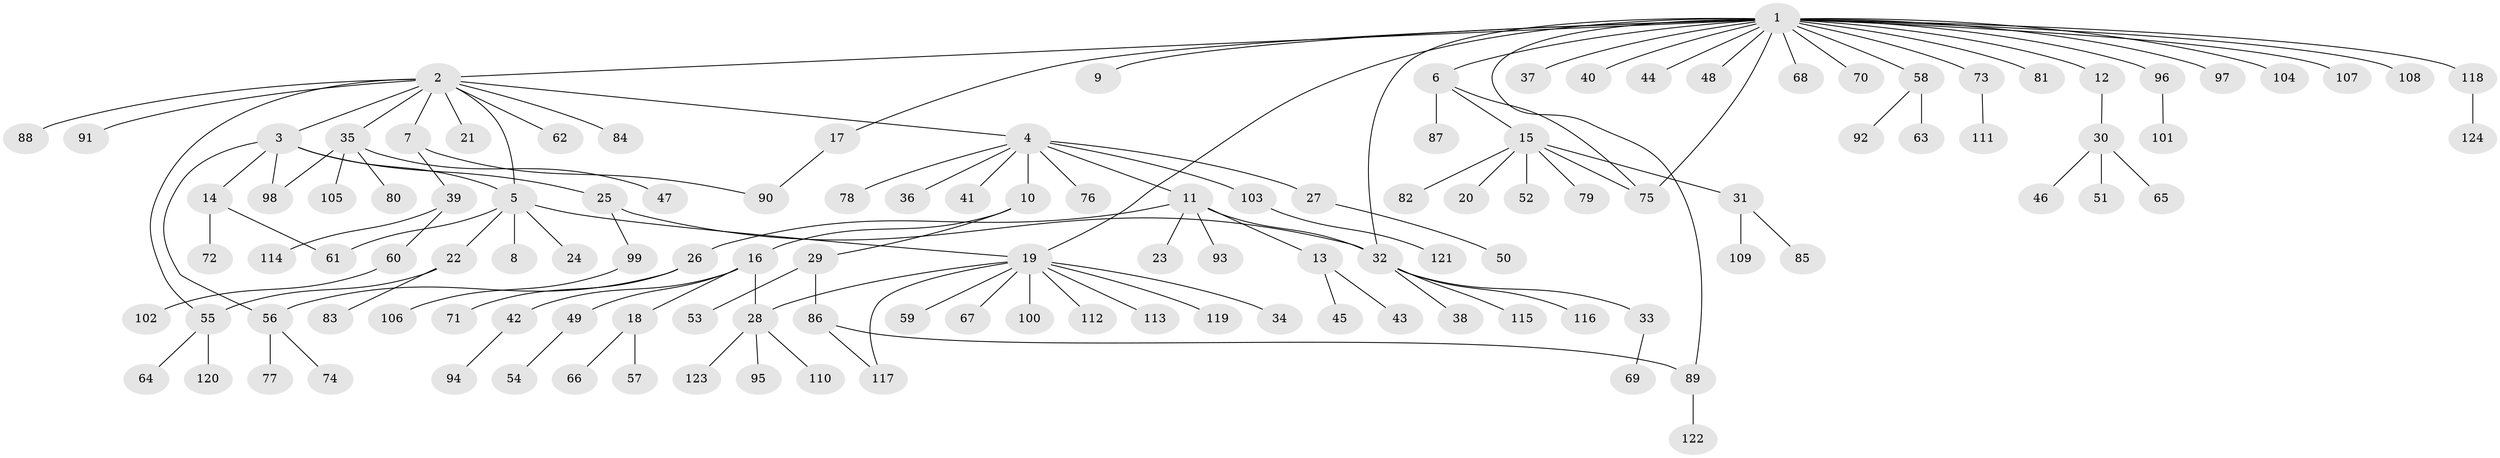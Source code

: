 // Generated by graph-tools (version 1.1) at 2025/14/03/09/25 04:14:35]
// undirected, 124 vertices, 137 edges
graph export_dot {
graph [start="1"]
  node [color=gray90,style=filled];
  1;
  2;
  3;
  4;
  5;
  6;
  7;
  8;
  9;
  10;
  11;
  12;
  13;
  14;
  15;
  16;
  17;
  18;
  19;
  20;
  21;
  22;
  23;
  24;
  25;
  26;
  27;
  28;
  29;
  30;
  31;
  32;
  33;
  34;
  35;
  36;
  37;
  38;
  39;
  40;
  41;
  42;
  43;
  44;
  45;
  46;
  47;
  48;
  49;
  50;
  51;
  52;
  53;
  54;
  55;
  56;
  57;
  58;
  59;
  60;
  61;
  62;
  63;
  64;
  65;
  66;
  67;
  68;
  69;
  70;
  71;
  72;
  73;
  74;
  75;
  76;
  77;
  78;
  79;
  80;
  81;
  82;
  83;
  84;
  85;
  86;
  87;
  88;
  89;
  90;
  91;
  92;
  93;
  94;
  95;
  96;
  97;
  98;
  99;
  100;
  101;
  102;
  103;
  104;
  105;
  106;
  107;
  108;
  109;
  110;
  111;
  112;
  113;
  114;
  115;
  116;
  117;
  118;
  119;
  120;
  121;
  122;
  123;
  124;
  1 -- 2;
  1 -- 6;
  1 -- 9;
  1 -- 12;
  1 -- 17;
  1 -- 19;
  1 -- 32;
  1 -- 37;
  1 -- 40;
  1 -- 44;
  1 -- 48;
  1 -- 58;
  1 -- 68;
  1 -- 70;
  1 -- 73;
  1 -- 75;
  1 -- 81;
  1 -- 89;
  1 -- 96;
  1 -- 97;
  1 -- 104;
  1 -- 107;
  1 -- 108;
  1 -- 118;
  2 -- 3;
  2 -- 4;
  2 -- 5;
  2 -- 7;
  2 -- 21;
  2 -- 35;
  2 -- 55;
  2 -- 62;
  2 -- 84;
  2 -- 88;
  2 -- 91;
  3 -- 5;
  3 -- 14;
  3 -- 25;
  3 -- 56;
  3 -- 98;
  4 -- 10;
  4 -- 11;
  4 -- 27;
  4 -- 36;
  4 -- 41;
  4 -- 76;
  4 -- 78;
  4 -- 103;
  5 -- 8;
  5 -- 19;
  5 -- 22;
  5 -- 24;
  5 -- 61;
  6 -- 15;
  6 -- 75;
  6 -- 87;
  7 -- 39;
  7 -- 90;
  10 -- 16;
  10 -- 29;
  11 -- 13;
  11 -- 23;
  11 -- 26;
  11 -- 32;
  11 -- 93;
  12 -- 30;
  13 -- 43;
  13 -- 45;
  14 -- 61;
  14 -- 72;
  15 -- 20;
  15 -- 31;
  15 -- 52;
  15 -- 75;
  15 -- 79;
  15 -- 82;
  16 -- 18;
  16 -- 28;
  16 -- 42;
  16 -- 49;
  17 -- 90;
  18 -- 57;
  18 -- 66;
  19 -- 28;
  19 -- 34;
  19 -- 59;
  19 -- 67;
  19 -- 100;
  19 -- 112;
  19 -- 113;
  19 -- 117;
  19 -- 119;
  22 -- 55;
  22 -- 83;
  25 -- 32;
  25 -- 99;
  26 -- 56;
  26 -- 71;
  27 -- 50;
  28 -- 95;
  28 -- 110;
  28 -- 123;
  29 -- 53;
  29 -- 86;
  30 -- 46;
  30 -- 51;
  30 -- 65;
  31 -- 85;
  31 -- 109;
  32 -- 33;
  32 -- 38;
  32 -- 115;
  32 -- 116;
  33 -- 69;
  35 -- 47;
  35 -- 80;
  35 -- 98;
  35 -- 105;
  39 -- 60;
  39 -- 114;
  42 -- 94;
  49 -- 54;
  55 -- 64;
  55 -- 120;
  56 -- 74;
  56 -- 77;
  58 -- 63;
  58 -- 92;
  60 -- 102;
  73 -- 111;
  86 -- 89;
  86 -- 117;
  89 -- 122;
  96 -- 101;
  99 -- 106;
  103 -- 121;
  118 -- 124;
}
